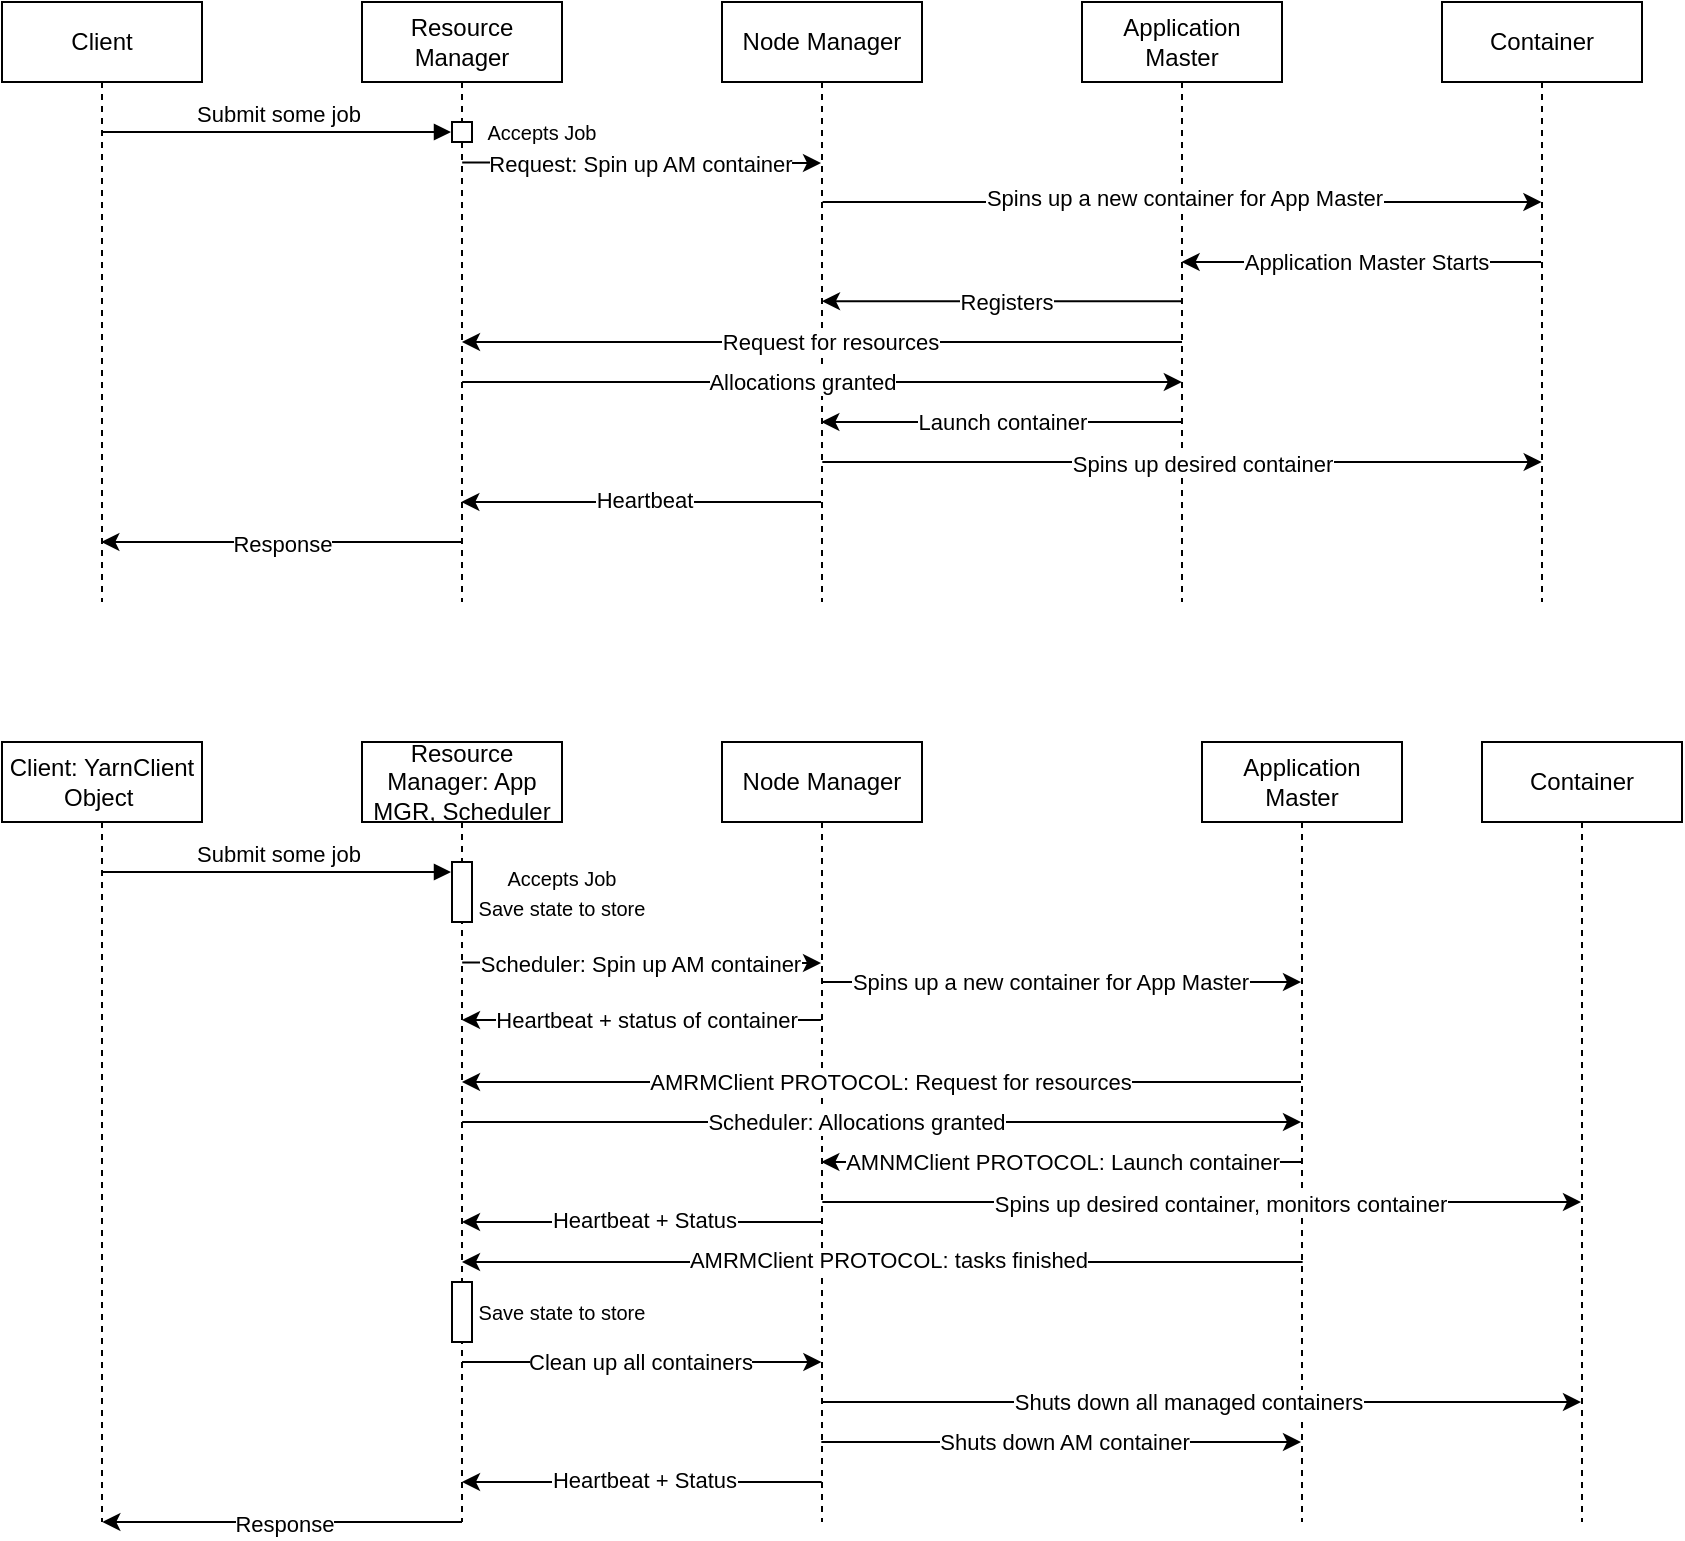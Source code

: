 <mxfile version="28.2.5">
  <diagram name="Page-1" id="2YBvvXClWsGukQMizWep">
    <mxGraphModel dx="1043" dy="570" grid="1" gridSize="10" guides="1" tooltips="1" connect="1" arrows="1" fold="1" page="1" pageScale="1" pageWidth="850" pageHeight="1100" math="0" shadow="0">
      <root>
        <mxCell id="0" />
        <mxCell id="1" parent="0" />
        <mxCell id="aM9ryv3xv72pqoxQDRHE-1" value="Client" style="shape=umlLifeline;perimeter=lifelinePerimeter;whiteSpace=wrap;html=1;container=0;dropTarget=0;collapsible=0;recursiveResize=0;outlineConnect=0;portConstraint=eastwest;newEdgeStyle={&quot;edgeStyle&quot;:&quot;elbowEdgeStyle&quot;,&quot;elbow&quot;:&quot;vertical&quot;,&quot;curved&quot;:0,&quot;rounded&quot;:0};" parent="1" vertex="1">
          <mxGeometry x="40" y="40" width="100" height="300" as="geometry" />
        </mxCell>
        <mxCell id="VqADdDXQai8sFb-qJX45-3" value="" style="edgeStyle=elbowEdgeStyle;rounded=0;orthogonalLoop=1;jettySize=auto;html=1;elbow=vertical;curved=0;" parent="1" edge="1">
          <mxGeometry relative="1" as="geometry">
            <mxPoint x="270.1" y="120.28" as="sourcePoint" />
            <mxPoint x="449.5" y="120.28" as="targetPoint" />
          </mxGeometry>
        </mxCell>
        <mxCell id="VqADdDXQai8sFb-qJX45-9" value="Request: Spin up AM container" style="edgeLabel;html=1;align=center;verticalAlign=middle;resizable=0;points=[];" parent="VqADdDXQai8sFb-qJX45-3" vertex="1" connectable="0">
          <mxGeometry x="-0.017" y="3" relative="1" as="geometry">
            <mxPoint y="3" as="offset" />
          </mxGeometry>
        </mxCell>
        <mxCell id="aM9ryv3xv72pqoxQDRHE-5" value="Resource Manager" style="shape=umlLifeline;perimeter=lifelinePerimeter;whiteSpace=wrap;html=1;container=0;dropTarget=0;collapsible=0;recursiveResize=0;outlineConnect=0;portConstraint=eastwest;newEdgeStyle={&quot;edgeStyle&quot;:&quot;elbowEdgeStyle&quot;,&quot;elbow&quot;:&quot;vertical&quot;,&quot;curved&quot;:0,&quot;rounded&quot;:0};" parent="1" vertex="1">
          <mxGeometry x="220" y="40" width="100" height="300" as="geometry" />
        </mxCell>
        <mxCell id="aM9ryv3xv72pqoxQDRHE-2" value="" style="html=1;points=[];perimeter=orthogonalPerimeter;outlineConnect=0;targetShapes=umlLifeline;portConstraint=eastwest;newEdgeStyle={&quot;edgeStyle&quot;:&quot;elbowEdgeStyle&quot;,&quot;elbow&quot;:&quot;vertical&quot;,&quot;curved&quot;:0,&quot;rounded&quot;:0};" parent="aM9ryv3xv72pqoxQDRHE-5" vertex="1">
          <mxGeometry x="45" y="60" width="10" height="10" as="geometry" />
        </mxCell>
        <mxCell id="VqADdDXQai8sFb-qJX45-1" value="Node Manager" style="shape=umlLifeline;perimeter=lifelinePerimeter;whiteSpace=wrap;html=1;container=0;dropTarget=0;collapsible=0;recursiveResize=0;outlineConnect=0;portConstraint=eastwest;newEdgeStyle={&quot;edgeStyle&quot;:&quot;elbowEdgeStyle&quot;,&quot;elbow&quot;:&quot;vertical&quot;,&quot;curved&quot;:0,&quot;rounded&quot;:0};" parent="1" vertex="1">
          <mxGeometry x="400" y="40" width="100" height="300" as="geometry" />
        </mxCell>
        <mxCell id="VqADdDXQai8sFb-qJX45-4" value="Application Master" style="shape=umlLifeline;perimeter=lifelinePerimeter;whiteSpace=wrap;html=1;container=0;dropTarget=0;collapsible=0;recursiveResize=0;outlineConnect=0;portConstraint=eastwest;newEdgeStyle={&quot;edgeStyle&quot;:&quot;elbowEdgeStyle&quot;,&quot;elbow&quot;:&quot;vertical&quot;,&quot;curved&quot;:0,&quot;rounded&quot;:0};" parent="1" vertex="1">
          <mxGeometry x="580" y="40" width="100" height="300" as="geometry" />
        </mxCell>
        <mxCell id="VqADdDXQai8sFb-qJX45-6" value="Container" style="shape=umlLifeline;perimeter=lifelinePerimeter;whiteSpace=wrap;html=1;container=0;dropTarget=0;collapsible=0;recursiveResize=0;outlineConnect=0;portConstraint=eastwest;newEdgeStyle={&quot;edgeStyle&quot;:&quot;elbowEdgeStyle&quot;,&quot;elbow&quot;:&quot;vertical&quot;,&quot;curved&quot;:0,&quot;rounded&quot;:0};" parent="1" vertex="1">
          <mxGeometry x="760" y="40" width="100" height="300" as="geometry" />
        </mxCell>
        <mxCell id="VqADdDXQai8sFb-qJX45-10" value="" style="edgeStyle=elbowEdgeStyle;rounded=0;orthogonalLoop=1;jettySize=auto;html=1;elbow=vertical;curved=0;" parent="1" edge="1">
          <mxGeometry relative="1" as="geometry">
            <mxPoint x="450.3" y="140" as="sourcePoint" />
            <mxPoint x="809.7" y="140" as="targetPoint" />
          </mxGeometry>
        </mxCell>
        <mxCell id="VqADdDXQai8sFb-qJX45-13" value="Spins up a new container for App Master" style="edgeLabel;html=1;align=center;verticalAlign=middle;resizable=0;points=[];" parent="VqADdDXQai8sFb-qJX45-10" vertex="1" connectable="0">
          <mxGeometry x="-0.12" y="2" relative="1" as="geometry">
            <mxPoint x="22" as="offset" />
          </mxGeometry>
        </mxCell>
        <mxCell id="aM9ryv3xv72pqoxQDRHE-7" value="Submit some job" style="html=1;verticalAlign=bottom;endArrow=block;edgeStyle=elbowEdgeStyle;elbow=vertical;curved=0;rounded=0;" parent="1" edge="1">
          <mxGeometry relative="1" as="geometry">
            <mxPoint x="90" y="105" as="sourcePoint" />
            <Array as="points">
              <mxPoint x="175" y="105" />
            </Array>
            <mxPoint x="264.5" y="105" as="targetPoint" />
            <mxPoint as="offset" />
          </mxGeometry>
        </mxCell>
        <mxCell id="VqADdDXQai8sFb-qJX45-12" value="&lt;font style=&quot;font-size: 10px;&quot;&gt;Accepts Job&lt;/font&gt;" style="text;html=1;align=center;verticalAlign=middle;whiteSpace=wrap;rounded=0;" parent="1" vertex="1">
          <mxGeometry x="280" y="90" width="60" height="30" as="geometry" />
        </mxCell>
        <mxCell id="VqADdDXQai8sFb-qJX45-14" value="" style="endArrow=classic;html=1;rounded=0;" parent="1" edge="1">
          <mxGeometry width="50" height="50" relative="1" as="geometry">
            <mxPoint x="809.5" y="170" as="sourcePoint" />
            <mxPoint x="629.81" y="170" as="targetPoint" />
          </mxGeometry>
        </mxCell>
        <mxCell id="VqADdDXQai8sFb-qJX45-16" value="Application Master Starts" style="edgeLabel;html=1;align=center;verticalAlign=middle;resizable=0;points=[];" parent="VqADdDXQai8sFb-qJX45-14" vertex="1" connectable="0">
          <mxGeometry x="-0.021" relative="1" as="geometry">
            <mxPoint as="offset" />
          </mxGeometry>
        </mxCell>
        <mxCell id="VqADdDXQai8sFb-qJX45-17" value="" style="endArrow=classic;html=1;rounded=0;" parent="1" edge="1">
          <mxGeometry width="50" height="50" relative="1" as="geometry">
            <mxPoint x="630.01" y="210" as="sourcePoint" />
            <mxPoint x="269.987" y="210" as="targetPoint" />
            <Array as="points">
              <mxPoint x="540.32" y="210" />
            </Array>
          </mxGeometry>
        </mxCell>
        <mxCell id="VqADdDXQai8sFb-qJX45-18" value="Request for resources" style="edgeLabel;html=1;align=center;verticalAlign=middle;resizable=0;points=[];" parent="VqADdDXQai8sFb-qJX45-17" vertex="1" connectable="0">
          <mxGeometry x="-0.021" relative="1" as="geometry">
            <mxPoint as="offset" />
          </mxGeometry>
        </mxCell>
        <mxCell id="VqADdDXQai8sFb-qJX45-19" value="" style="endArrow=classic;html=1;rounded=0;" parent="1" edge="1">
          <mxGeometry width="50" height="50" relative="1" as="geometry">
            <mxPoint x="629.69" y="189.58" as="sourcePoint" />
            <mxPoint x="450" y="189.58" as="targetPoint" />
          </mxGeometry>
        </mxCell>
        <mxCell id="VqADdDXQai8sFb-qJX45-20" value="Registers" style="edgeLabel;html=1;align=center;verticalAlign=middle;resizable=0;points=[];" parent="VqADdDXQai8sFb-qJX45-19" vertex="1" connectable="0">
          <mxGeometry x="-0.021" relative="1" as="geometry">
            <mxPoint as="offset" />
          </mxGeometry>
        </mxCell>
        <mxCell id="VqADdDXQai8sFb-qJX45-22" value="" style="endArrow=classic;html=1;rounded=0;" parent="1" edge="1">
          <mxGeometry width="50" height="50" relative="1" as="geometry">
            <mxPoint x="270.087" y="230" as="sourcePoint" />
            <mxPoint x="629.92" y="230" as="targetPoint" />
          </mxGeometry>
        </mxCell>
        <mxCell id="VqADdDXQai8sFb-qJX45-23" value="Allocations granted" style="edgeLabel;html=1;align=center;verticalAlign=middle;resizable=0;points=[];" parent="VqADdDXQai8sFb-qJX45-22" vertex="1" connectable="0">
          <mxGeometry x="-0.116" y="-3" relative="1" as="geometry">
            <mxPoint x="11" y="-3" as="offset" />
          </mxGeometry>
        </mxCell>
        <mxCell id="VqADdDXQai8sFb-qJX45-24" value="" style="endArrow=classic;html=1;rounded=0;" parent="1" edge="1">
          <mxGeometry width="50" height="50" relative="1" as="geometry">
            <mxPoint x="450.15" y="270" as="sourcePoint" />
            <mxPoint x="809.84" y="270" as="targetPoint" />
          </mxGeometry>
        </mxCell>
        <mxCell id="VqADdDXQai8sFb-qJX45-25" value="Spins up desired container" style="edgeLabel;html=1;align=center;verticalAlign=middle;resizable=0;points=[];" parent="VqADdDXQai8sFb-qJX45-24" vertex="1" connectable="0">
          <mxGeometry x="-0.078" y="-1" relative="1" as="geometry">
            <mxPoint x="24" as="offset" />
          </mxGeometry>
        </mxCell>
        <mxCell id="VqADdDXQai8sFb-qJX45-26" value="" style="endArrow=classic;html=1;rounded=0;" parent="1" edge="1">
          <mxGeometry width="50" height="50" relative="1" as="geometry">
            <mxPoint x="629.5" y="250" as="sourcePoint" />
            <mxPoint x="449.667" y="250" as="targetPoint" />
          </mxGeometry>
        </mxCell>
        <mxCell id="VqADdDXQai8sFb-qJX45-27" value="Launch container" style="edgeLabel;html=1;align=center;verticalAlign=middle;resizable=0;points=[];" parent="VqADdDXQai8sFb-qJX45-26" vertex="1" connectable="0">
          <mxGeometry x="-0.001" relative="1" as="geometry">
            <mxPoint as="offset" />
          </mxGeometry>
        </mxCell>
        <mxCell id="VqADdDXQai8sFb-qJX45-28" value="" style="endArrow=classic;html=1;rounded=0;" parent="1" edge="1">
          <mxGeometry width="50" height="50" relative="1" as="geometry">
            <mxPoint x="449.5" y="290" as="sourcePoint" />
            <mxPoint x="269.667" y="290" as="targetPoint" />
          </mxGeometry>
        </mxCell>
        <mxCell id="VqADdDXQai8sFb-qJX45-29" value="Heartbeat" style="edgeLabel;html=1;align=center;verticalAlign=middle;resizable=0;points=[];" parent="VqADdDXQai8sFb-qJX45-28" vertex="1" connectable="0">
          <mxGeometry x="-0.01" y="-1" relative="1" as="geometry">
            <mxPoint as="offset" />
          </mxGeometry>
        </mxCell>
        <mxCell id="VqADdDXQai8sFb-qJX45-30" value="" style="endArrow=classic;html=1;rounded=0;" parent="1" edge="1">
          <mxGeometry width="50" height="50" relative="1" as="geometry">
            <mxPoint x="269.5" y="310" as="sourcePoint" />
            <mxPoint x="89.667" y="310" as="targetPoint" />
          </mxGeometry>
        </mxCell>
        <mxCell id="VqADdDXQai8sFb-qJX45-31" value="Response" style="edgeLabel;html=1;align=center;verticalAlign=middle;resizable=0;points=[];" parent="VqADdDXQai8sFb-qJX45-30" vertex="1" connectable="0">
          <mxGeometry x="-0.084" y="1" relative="1" as="geometry">
            <mxPoint x="-7" as="offset" />
          </mxGeometry>
        </mxCell>
        <mxCell id="VqADdDXQai8sFb-qJX45-32" value="Client: YarnClient Object&amp;nbsp;" style="shape=umlLifeline;perimeter=lifelinePerimeter;whiteSpace=wrap;html=1;container=0;dropTarget=0;collapsible=0;recursiveResize=0;outlineConnect=0;portConstraint=eastwest;newEdgeStyle={&quot;edgeStyle&quot;:&quot;elbowEdgeStyle&quot;,&quot;elbow&quot;:&quot;vertical&quot;,&quot;curved&quot;:0,&quot;rounded&quot;:0};" parent="1" vertex="1">
          <mxGeometry x="40" y="410" width="100" height="390" as="geometry" />
        </mxCell>
        <mxCell id="VqADdDXQai8sFb-qJX45-33" value="" style="edgeStyle=elbowEdgeStyle;rounded=0;orthogonalLoop=1;jettySize=auto;html=1;elbow=vertical;curved=0;" parent="1" edge="1">
          <mxGeometry relative="1" as="geometry">
            <mxPoint x="270.1" y="520.28" as="sourcePoint" />
            <mxPoint x="449.5" y="520.28" as="targetPoint" />
          </mxGeometry>
        </mxCell>
        <mxCell id="VqADdDXQai8sFb-qJX45-34" value="Scheduler: Spin up AM container" style="edgeLabel;html=1;align=center;verticalAlign=middle;resizable=0;points=[];" parent="VqADdDXQai8sFb-qJX45-33" vertex="1" connectable="0">
          <mxGeometry x="-0.017" y="3" relative="1" as="geometry">
            <mxPoint y="3" as="offset" />
          </mxGeometry>
        </mxCell>
        <mxCell id="VqADdDXQai8sFb-qJX45-35" value="Resource Manager: App MGR, Scheduler" style="shape=umlLifeline;perimeter=lifelinePerimeter;whiteSpace=wrap;html=1;container=0;dropTarget=0;collapsible=0;recursiveResize=0;outlineConnect=0;portConstraint=eastwest;newEdgeStyle={&quot;edgeStyle&quot;:&quot;elbowEdgeStyle&quot;,&quot;elbow&quot;:&quot;vertical&quot;,&quot;curved&quot;:0,&quot;rounded&quot;:0};" parent="1" vertex="1">
          <mxGeometry x="220" y="410" width="100" height="390" as="geometry" />
        </mxCell>
        <mxCell id="VqADdDXQai8sFb-qJX45-36" value="" style="html=1;points=[];perimeter=orthogonalPerimeter;outlineConnect=0;targetShapes=umlLifeline;portConstraint=eastwest;newEdgeStyle={&quot;edgeStyle&quot;:&quot;elbowEdgeStyle&quot;,&quot;elbow&quot;:&quot;vertical&quot;,&quot;curved&quot;:0,&quot;rounded&quot;:0};" parent="VqADdDXQai8sFb-qJX45-35" vertex="1">
          <mxGeometry x="45" y="60" width="10" height="30" as="geometry" />
        </mxCell>
        <mxCell id="vfUthL1q-WZdV_5tDO9g-4" value="" style="html=1;points=[];perimeter=orthogonalPerimeter;outlineConnect=0;targetShapes=umlLifeline;portConstraint=eastwest;newEdgeStyle={&quot;edgeStyle&quot;:&quot;elbowEdgeStyle&quot;,&quot;elbow&quot;:&quot;vertical&quot;,&quot;curved&quot;:0,&quot;rounded&quot;:0};" vertex="1" parent="VqADdDXQai8sFb-qJX45-35">
          <mxGeometry x="45" y="270" width="10" height="30" as="geometry" />
        </mxCell>
        <mxCell id="VqADdDXQai8sFb-qJX45-37" value="Node Manager" style="shape=umlLifeline;perimeter=lifelinePerimeter;whiteSpace=wrap;html=1;container=0;dropTarget=0;collapsible=0;recursiveResize=0;outlineConnect=0;portConstraint=eastwest;newEdgeStyle={&quot;edgeStyle&quot;:&quot;elbowEdgeStyle&quot;,&quot;elbow&quot;:&quot;vertical&quot;,&quot;curved&quot;:0,&quot;rounded&quot;:0};" parent="1" vertex="1">
          <mxGeometry x="400" y="410" width="100" height="390" as="geometry" />
        </mxCell>
        <mxCell id="VqADdDXQai8sFb-qJX45-38" value="Application Master" style="shape=umlLifeline;perimeter=lifelinePerimeter;whiteSpace=wrap;html=1;container=0;dropTarget=0;collapsible=0;recursiveResize=0;outlineConnect=0;portConstraint=eastwest;newEdgeStyle={&quot;edgeStyle&quot;:&quot;elbowEdgeStyle&quot;,&quot;elbow&quot;:&quot;vertical&quot;,&quot;curved&quot;:0,&quot;rounded&quot;:0};" parent="1" vertex="1">
          <mxGeometry x="640" y="410" width="100" height="390" as="geometry" />
        </mxCell>
        <mxCell id="VqADdDXQai8sFb-qJX45-39" value="Container" style="shape=umlLifeline;perimeter=lifelinePerimeter;whiteSpace=wrap;html=1;container=0;dropTarget=0;collapsible=0;recursiveResize=0;outlineConnect=0;portConstraint=eastwest;newEdgeStyle={&quot;edgeStyle&quot;:&quot;elbowEdgeStyle&quot;,&quot;elbow&quot;:&quot;vertical&quot;,&quot;curved&quot;:0,&quot;rounded&quot;:0};" parent="1" vertex="1">
          <mxGeometry x="780" y="410" width="100" height="390" as="geometry" />
        </mxCell>
        <mxCell id="VqADdDXQai8sFb-qJX45-40" value="" style="edgeStyle=elbowEdgeStyle;rounded=0;orthogonalLoop=1;jettySize=auto;html=1;elbow=vertical;curved=0;" parent="1" edge="1" target="VqADdDXQai8sFb-qJX45-38">
          <mxGeometry relative="1" as="geometry">
            <mxPoint x="450.3" y="530" as="sourcePoint" />
            <mxPoint x="630" y="530" as="targetPoint" />
          </mxGeometry>
        </mxCell>
        <mxCell id="VqADdDXQai8sFb-qJX45-41" value="Spins up a new container for App Master" style="edgeLabel;html=1;align=center;verticalAlign=middle;resizable=0;points=[];" parent="VqADdDXQai8sFb-qJX45-40" vertex="1" connectable="0">
          <mxGeometry x="-0.12" y="2" relative="1" as="geometry">
            <mxPoint x="8" y="2" as="offset" />
          </mxGeometry>
        </mxCell>
        <mxCell id="VqADdDXQai8sFb-qJX45-42" value="Submit some job" style="html=1;verticalAlign=bottom;endArrow=block;edgeStyle=elbowEdgeStyle;elbow=vertical;curved=0;rounded=0;" parent="1" edge="1">
          <mxGeometry x="0.003" relative="1" as="geometry">
            <mxPoint x="90" y="475" as="sourcePoint" />
            <Array as="points">
              <mxPoint x="175" y="475" />
            </Array>
            <mxPoint x="264.5" y="475" as="targetPoint" />
            <mxPoint as="offset" />
          </mxGeometry>
        </mxCell>
        <mxCell id="VqADdDXQai8sFb-qJX45-43" value="&lt;font style=&quot;font-size: 10px;&quot;&gt;Accepts Job&lt;/font&gt;&lt;div&gt;&lt;font style=&quot;font-size: 10px;&quot;&gt;Save state to store&lt;/font&gt;&lt;/div&gt;" style="text;html=1;align=center;verticalAlign=middle;whiteSpace=wrap;rounded=0;" parent="1" vertex="1">
          <mxGeometry x="270" y="470" width="100" height="30" as="geometry" />
        </mxCell>
        <mxCell id="VqADdDXQai8sFb-qJX45-46" value="" style="endArrow=classic;html=1;rounded=0;" parent="1" edge="1" source="VqADdDXQai8sFb-qJX45-38">
          <mxGeometry width="50" height="50" relative="1" as="geometry">
            <mxPoint x="630.02" y="580" as="sourcePoint" />
            <mxPoint x="269.997" y="580" as="targetPoint" />
            <Array as="points">
              <mxPoint x="540.33" y="580" />
            </Array>
          </mxGeometry>
        </mxCell>
        <mxCell id="VqADdDXQai8sFb-qJX45-47" value="AMRMClient PROTOCOL: Request for resources" style="edgeLabel;html=1;align=center;verticalAlign=middle;resizable=0;points=[];" parent="VqADdDXQai8sFb-qJX45-46" vertex="1" connectable="0">
          <mxGeometry x="-0.021" relative="1" as="geometry">
            <mxPoint as="offset" />
          </mxGeometry>
        </mxCell>
        <mxCell id="VqADdDXQai8sFb-qJX45-48" value="" style="endArrow=classic;html=1;rounded=0;" parent="1" edge="1" source="VqADdDXQai8sFb-qJX45-37">
          <mxGeometry width="50" height="50" relative="1" as="geometry">
            <mxPoint x="440" y="550" as="sourcePoint" />
            <mxPoint x="270" y="549.0" as="targetPoint" />
          </mxGeometry>
        </mxCell>
        <mxCell id="VqADdDXQai8sFb-qJX45-49" value="Heartbeat + status of container" style="edgeLabel;html=1;align=center;verticalAlign=middle;resizable=0;points=[];" parent="VqADdDXQai8sFb-qJX45-48" vertex="1" connectable="0">
          <mxGeometry x="-0.021" relative="1" as="geometry">
            <mxPoint as="offset" />
          </mxGeometry>
        </mxCell>
        <mxCell id="VqADdDXQai8sFb-qJX45-50" value="" style="endArrow=classic;html=1;rounded=0;" parent="1" edge="1" target="VqADdDXQai8sFb-qJX45-38">
          <mxGeometry width="50" height="50" relative="1" as="geometry">
            <mxPoint x="270.087" y="600" as="sourcePoint" />
            <mxPoint x="629.92" y="600" as="targetPoint" />
          </mxGeometry>
        </mxCell>
        <mxCell id="VqADdDXQai8sFb-qJX45-51" value="Scheduler: Allocations granted" style="edgeLabel;html=1;align=center;verticalAlign=middle;resizable=0;points=[];" parent="VqADdDXQai8sFb-qJX45-50" vertex="1" connectable="0">
          <mxGeometry x="-0.116" y="-3" relative="1" as="geometry">
            <mxPoint x="11" y="-3" as="offset" />
          </mxGeometry>
        </mxCell>
        <mxCell id="VqADdDXQai8sFb-qJX45-52" value="" style="endArrow=classic;html=1;rounded=0;" parent="1" edge="1" target="VqADdDXQai8sFb-qJX45-39">
          <mxGeometry width="50" height="50" relative="1" as="geometry">
            <mxPoint x="450.15" y="640" as="sourcePoint" />
            <mxPoint x="809.84" y="640" as="targetPoint" />
          </mxGeometry>
        </mxCell>
        <mxCell id="VqADdDXQai8sFb-qJX45-53" value="Spins up desired container, monitors container" style="edgeLabel;html=1;align=center;verticalAlign=middle;resizable=0;points=[];" parent="VqADdDXQai8sFb-qJX45-52" vertex="1" connectable="0">
          <mxGeometry x="-0.078" y="-1" relative="1" as="geometry">
            <mxPoint x="24" as="offset" />
          </mxGeometry>
        </mxCell>
        <mxCell id="VqADdDXQai8sFb-qJX45-54" value="" style="endArrow=classic;html=1;rounded=0;" parent="1" edge="1" source="VqADdDXQai8sFb-qJX45-38">
          <mxGeometry width="50" height="50" relative="1" as="geometry">
            <mxPoint x="629.5" y="620" as="sourcePoint" />
            <mxPoint x="449.667" y="620" as="targetPoint" />
          </mxGeometry>
        </mxCell>
        <mxCell id="VqADdDXQai8sFb-qJX45-55" value="AMNMClient PROTOCOL: Launch container" style="edgeLabel;html=1;align=center;verticalAlign=middle;resizable=0;points=[];" parent="VqADdDXQai8sFb-qJX45-54" vertex="1" connectable="0">
          <mxGeometry x="-0.001" relative="1" as="geometry">
            <mxPoint as="offset" />
          </mxGeometry>
        </mxCell>
        <mxCell id="VqADdDXQai8sFb-qJX45-56" value="" style="endArrow=classic;html=1;rounded=0;" parent="1" edge="1">
          <mxGeometry width="50" height="50" relative="1" as="geometry">
            <mxPoint x="449.83" y="650" as="sourcePoint" />
            <mxPoint x="269.997" y="650" as="targetPoint" />
          </mxGeometry>
        </mxCell>
        <mxCell id="VqADdDXQai8sFb-qJX45-57" value="Heartbeat + Status" style="edgeLabel;html=1;align=center;verticalAlign=middle;resizable=0;points=[];" parent="VqADdDXQai8sFb-qJX45-56" vertex="1" connectable="0">
          <mxGeometry x="-0.01" y="-1" relative="1" as="geometry">
            <mxPoint as="offset" />
          </mxGeometry>
        </mxCell>
        <mxCell id="VqADdDXQai8sFb-qJX45-58" value="" style="endArrow=classic;html=1;rounded=0;" parent="1" edge="1">
          <mxGeometry width="50" height="50" relative="1" as="geometry">
            <mxPoint x="270" y="800" as="sourcePoint" />
            <mxPoint x="90.167" y="800" as="targetPoint" />
          </mxGeometry>
        </mxCell>
        <mxCell id="VqADdDXQai8sFb-qJX45-59" value="Response" style="edgeLabel;html=1;align=center;verticalAlign=middle;resizable=0;points=[];" parent="VqADdDXQai8sFb-qJX45-58" vertex="1" connectable="0">
          <mxGeometry x="-0.084" y="1" relative="1" as="geometry">
            <mxPoint x="-7" as="offset" />
          </mxGeometry>
        </mxCell>
        <mxCell id="vfUthL1q-WZdV_5tDO9g-2" value="" style="endArrow=classic;html=1;rounded=0;" edge="1" parent="1">
          <mxGeometry width="50" height="50" relative="1" as="geometry">
            <mxPoint x="690.33" y="670" as="sourcePoint" />
            <mxPoint x="269.997" y="670" as="targetPoint" />
          </mxGeometry>
        </mxCell>
        <mxCell id="vfUthL1q-WZdV_5tDO9g-3" value="AMRMClient PROTOCOL: tasks finished" style="edgeLabel;html=1;align=center;verticalAlign=middle;resizable=0;points=[];" vertex="1" connectable="0" parent="vfUthL1q-WZdV_5tDO9g-2">
          <mxGeometry x="-0.01" y="-1" relative="1" as="geometry">
            <mxPoint as="offset" />
          </mxGeometry>
        </mxCell>
        <mxCell id="vfUthL1q-WZdV_5tDO9g-7" value="&lt;div&gt;&lt;font style=&quot;font-size: 10px;&quot;&gt;Save state to store&lt;/font&gt;&lt;/div&gt;" style="text;html=1;align=center;verticalAlign=middle;whiteSpace=wrap;rounded=0;" vertex="1" parent="1">
          <mxGeometry x="270" y="680" width="100" height="30" as="geometry" />
        </mxCell>
        <mxCell id="vfUthL1q-WZdV_5tDO9g-8" value="" style="endArrow=classic;html=1;rounded=0;" edge="1" parent="1">
          <mxGeometry width="50" height="50" relative="1" as="geometry">
            <mxPoint x="270.0" y="720" as="sourcePoint" />
            <mxPoint x="449.69" y="720" as="targetPoint" />
          </mxGeometry>
        </mxCell>
        <mxCell id="vfUthL1q-WZdV_5tDO9g-9" value="Clean up all containers" style="edgeLabel;html=1;align=center;verticalAlign=middle;resizable=0;points=[];" vertex="1" connectable="0" parent="vfUthL1q-WZdV_5tDO9g-8">
          <mxGeometry x="-0.011" relative="1" as="geometry">
            <mxPoint as="offset" />
          </mxGeometry>
        </mxCell>
        <mxCell id="vfUthL1q-WZdV_5tDO9g-10" value="" style="endArrow=classic;html=1;rounded=0;" edge="1" parent="1">
          <mxGeometry width="50" height="50" relative="1" as="geometry">
            <mxPoint x="449.81" y="740" as="sourcePoint" />
            <mxPoint x="829.5" y="740" as="targetPoint" />
          </mxGeometry>
        </mxCell>
        <mxCell id="vfUthL1q-WZdV_5tDO9g-11" value="Shuts down all managed containers" style="edgeLabel;html=1;align=center;verticalAlign=middle;resizable=0;points=[];" vertex="1" connectable="0" parent="vfUthL1q-WZdV_5tDO9g-10">
          <mxGeometry x="-0.035" relative="1" as="geometry">
            <mxPoint as="offset" />
          </mxGeometry>
        </mxCell>
        <mxCell id="vfUthL1q-WZdV_5tDO9g-12" value="" style="endArrow=classic;html=1;rounded=0;" edge="1" parent="1">
          <mxGeometry width="50" height="50" relative="1" as="geometry">
            <mxPoint x="449.667" y="760" as="sourcePoint" />
            <mxPoint x="689.5" y="760" as="targetPoint" />
          </mxGeometry>
        </mxCell>
        <mxCell id="vfUthL1q-WZdV_5tDO9g-13" value="Shuts down AM container" style="edgeLabel;html=1;align=center;verticalAlign=middle;resizable=0;points=[];" vertex="1" connectable="0" parent="vfUthL1q-WZdV_5tDO9g-12">
          <mxGeometry x="-0.068" y="2" relative="1" as="geometry">
            <mxPoint x="9" y="2" as="offset" />
          </mxGeometry>
        </mxCell>
        <mxCell id="vfUthL1q-WZdV_5tDO9g-14" value="" style="endArrow=classic;html=1;rounded=0;" edge="1" parent="1">
          <mxGeometry width="50" height="50" relative="1" as="geometry">
            <mxPoint x="449.833" y="780" as="sourcePoint" />
            <mxPoint x="270" y="780" as="targetPoint" />
          </mxGeometry>
        </mxCell>
        <mxCell id="vfUthL1q-WZdV_5tDO9g-15" value="Heartbeat + Status" style="edgeLabel;html=1;align=center;verticalAlign=middle;resizable=0;points=[];" vertex="1" connectable="0" parent="vfUthL1q-WZdV_5tDO9g-14">
          <mxGeometry x="-0.01" y="-1" relative="1" as="geometry">
            <mxPoint as="offset" />
          </mxGeometry>
        </mxCell>
      </root>
    </mxGraphModel>
  </diagram>
</mxfile>
